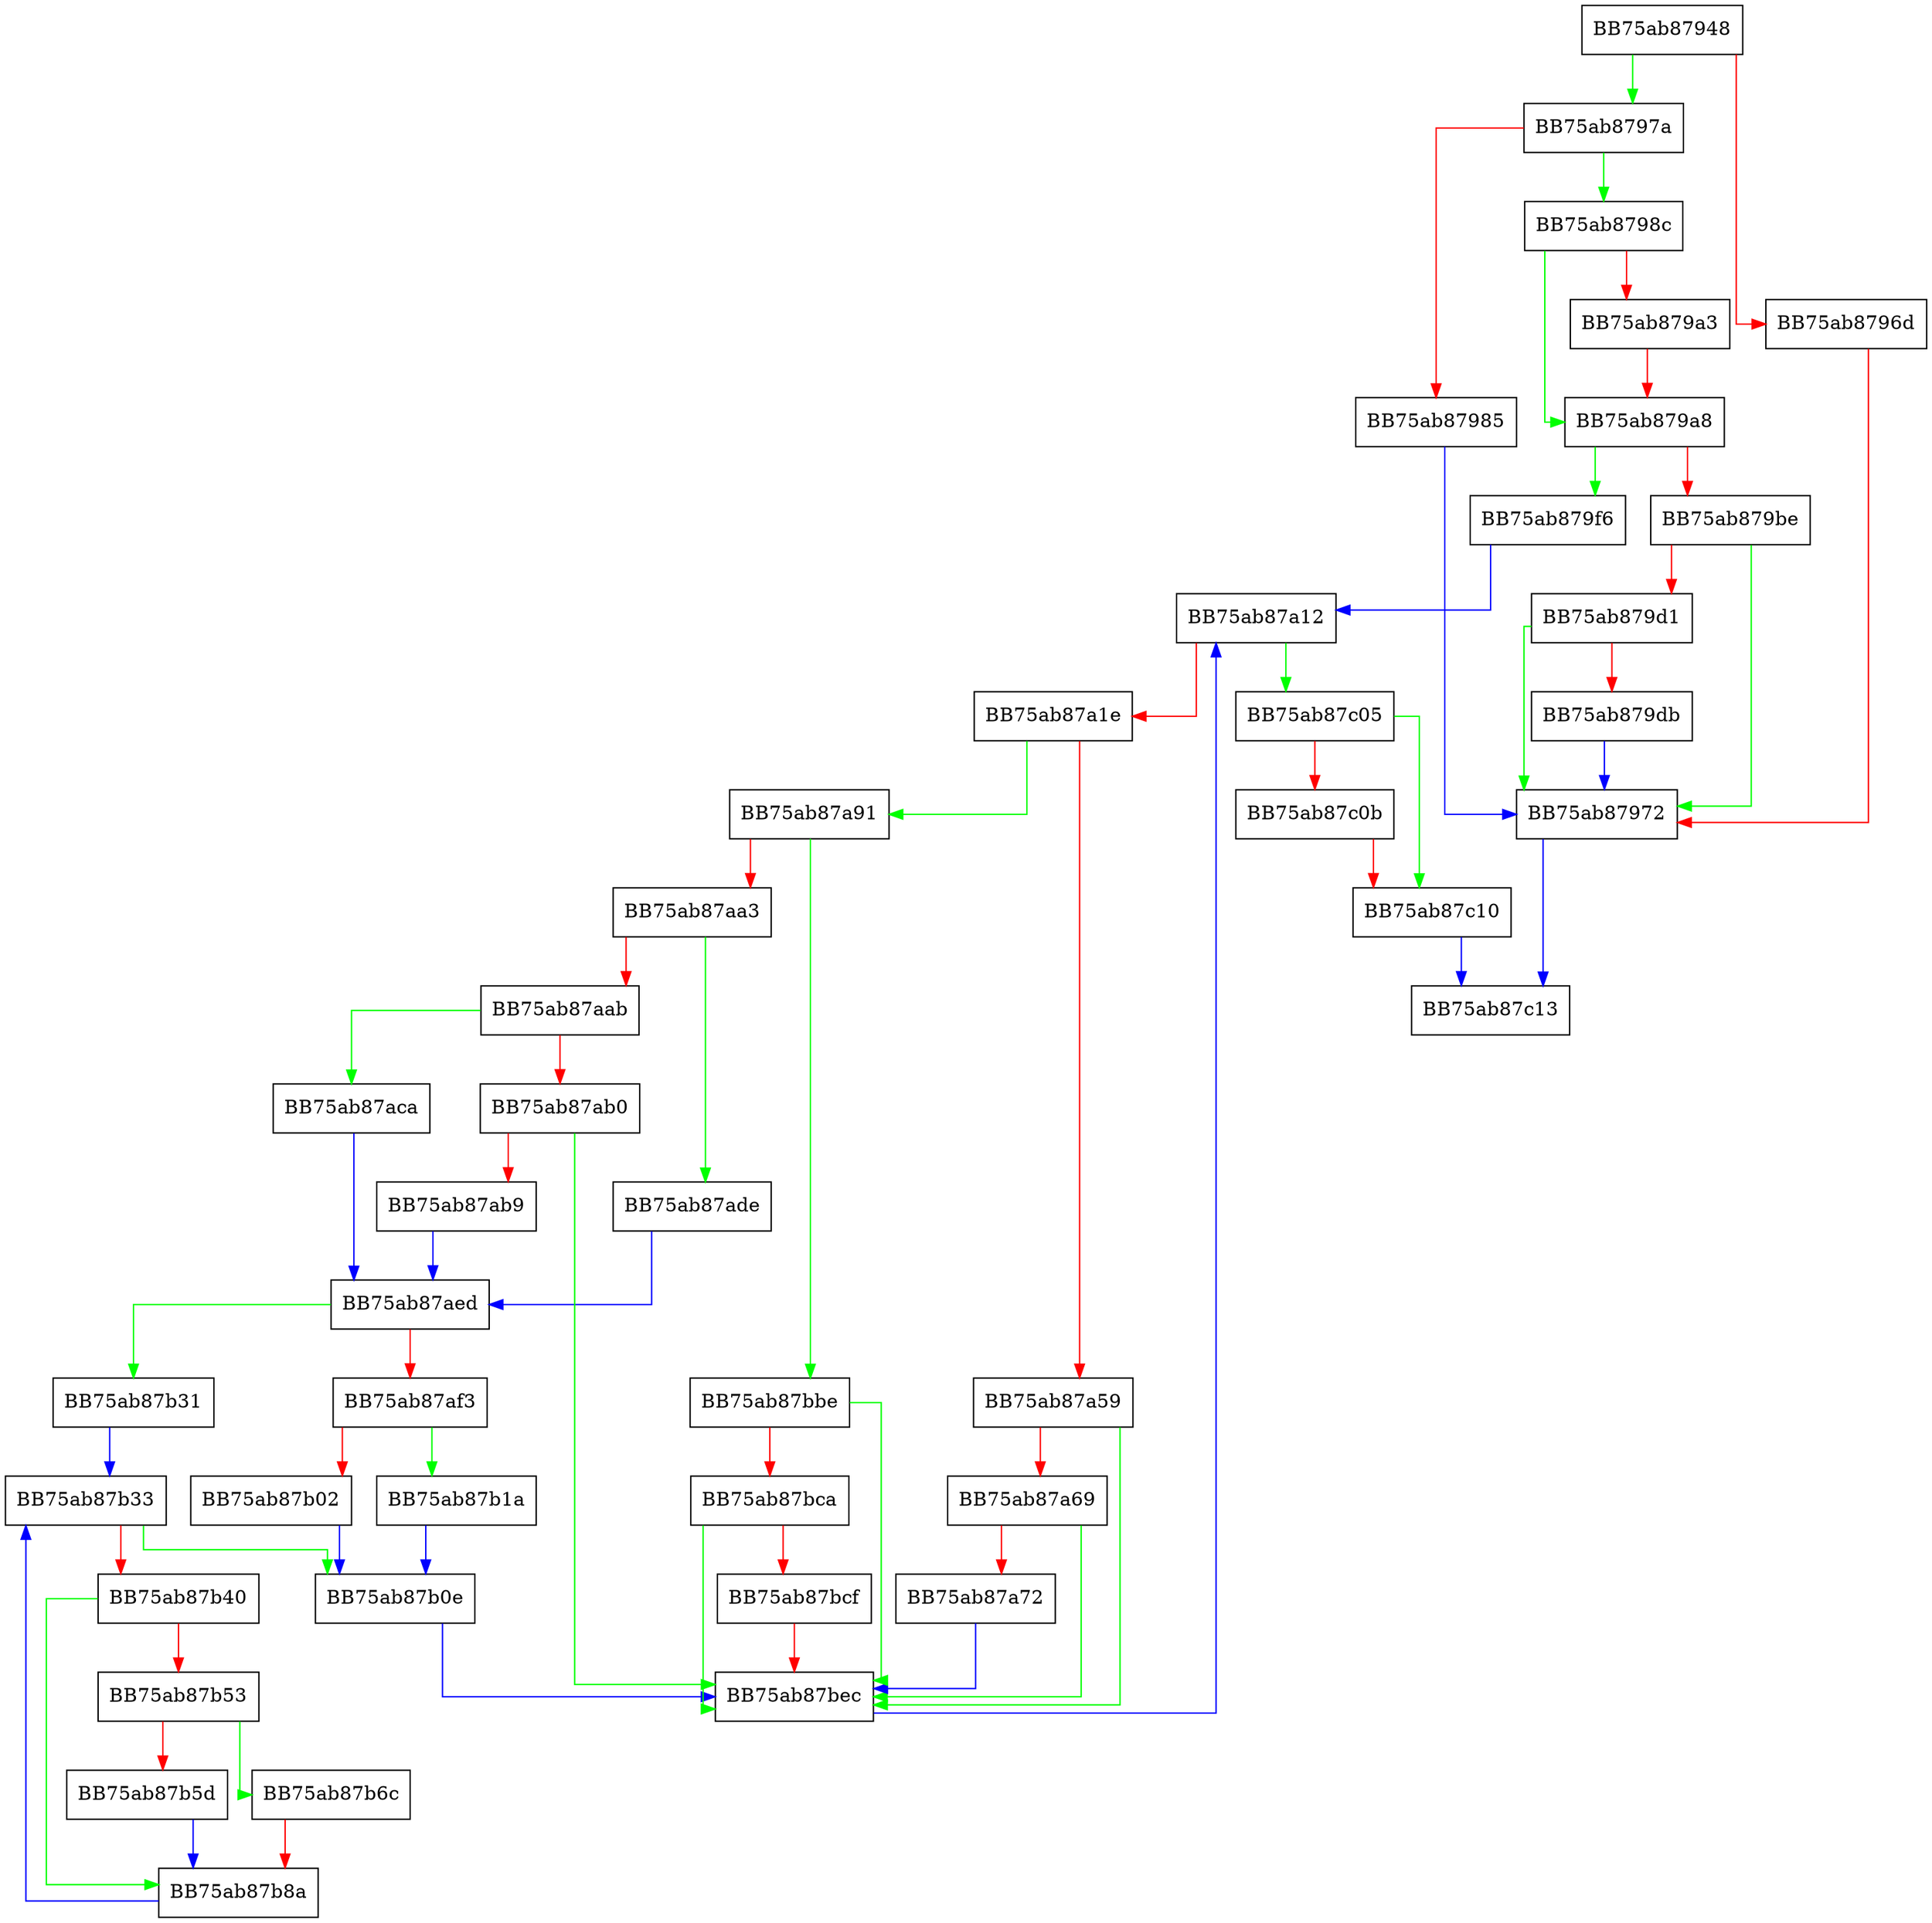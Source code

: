 digraph GetAppmapInfo {
  node [shape="box"];
  graph [splines=ortho];
  BB75ab87948 -> BB75ab8797a [color="green"];
  BB75ab87948 -> BB75ab8796d [color="red"];
  BB75ab8796d -> BB75ab87972 [color="red"];
  BB75ab87972 -> BB75ab87c13 [color="blue"];
  BB75ab8797a -> BB75ab8798c [color="green"];
  BB75ab8797a -> BB75ab87985 [color="red"];
  BB75ab87985 -> BB75ab87972 [color="blue"];
  BB75ab8798c -> BB75ab879a8 [color="green"];
  BB75ab8798c -> BB75ab879a3 [color="red"];
  BB75ab879a3 -> BB75ab879a8 [color="red"];
  BB75ab879a8 -> BB75ab879f6 [color="green"];
  BB75ab879a8 -> BB75ab879be [color="red"];
  BB75ab879be -> BB75ab87972 [color="green"];
  BB75ab879be -> BB75ab879d1 [color="red"];
  BB75ab879d1 -> BB75ab87972 [color="green"];
  BB75ab879d1 -> BB75ab879db [color="red"];
  BB75ab879db -> BB75ab87972 [color="blue"];
  BB75ab879f6 -> BB75ab87a12 [color="blue"];
  BB75ab87a12 -> BB75ab87c05 [color="green"];
  BB75ab87a12 -> BB75ab87a1e [color="red"];
  BB75ab87a1e -> BB75ab87a91 [color="green"];
  BB75ab87a1e -> BB75ab87a59 [color="red"];
  BB75ab87a59 -> BB75ab87bec [color="green"];
  BB75ab87a59 -> BB75ab87a69 [color="red"];
  BB75ab87a69 -> BB75ab87bec [color="green"];
  BB75ab87a69 -> BB75ab87a72 [color="red"];
  BB75ab87a72 -> BB75ab87bec [color="blue"];
  BB75ab87a91 -> BB75ab87bbe [color="green"];
  BB75ab87a91 -> BB75ab87aa3 [color="red"];
  BB75ab87aa3 -> BB75ab87ade [color="green"];
  BB75ab87aa3 -> BB75ab87aab [color="red"];
  BB75ab87aab -> BB75ab87aca [color="green"];
  BB75ab87aab -> BB75ab87ab0 [color="red"];
  BB75ab87ab0 -> BB75ab87bec [color="green"];
  BB75ab87ab0 -> BB75ab87ab9 [color="red"];
  BB75ab87ab9 -> BB75ab87aed [color="blue"];
  BB75ab87aca -> BB75ab87aed [color="blue"];
  BB75ab87ade -> BB75ab87aed [color="blue"];
  BB75ab87aed -> BB75ab87b31 [color="green"];
  BB75ab87aed -> BB75ab87af3 [color="red"];
  BB75ab87af3 -> BB75ab87b1a [color="green"];
  BB75ab87af3 -> BB75ab87b02 [color="red"];
  BB75ab87b02 -> BB75ab87b0e [color="blue"];
  BB75ab87b0e -> BB75ab87bec [color="blue"];
  BB75ab87b1a -> BB75ab87b0e [color="blue"];
  BB75ab87b31 -> BB75ab87b33 [color="blue"];
  BB75ab87b33 -> BB75ab87b0e [color="green"];
  BB75ab87b33 -> BB75ab87b40 [color="red"];
  BB75ab87b40 -> BB75ab87b8a [color="green"];
  BB75ab87b40 -> BB75ab87b53 [color="red"];
  BB75ab87b53 -> BB75ab87b6c [color="green"];
  BB75ab87b53 -> BB75ab87b5d [color="red"];
  BB75ab87b5d -> BB75ab87b8a [color="blue"];
  BB75ab87b6c -> BB75ab87b8a [color="red"];
  BB75ab87b8a -> BB75ab87b33 [color="blue"];
  BB75ab87bbe -> BB75ab87bec [color="green"];
  BB75ab87bbe -> BB75ab87bca [color="red"];
  BB75ab87bca -> BB75ab87bec [color="green"];
  BB75ab87bca -> BB75ab87bcf [color="red"];
  BB75ab87bcf -> BB75ab87bec [color="red"];
  BB75ab87bec -> BB75ab87a12 [color="blue"];
  BB75ab87c05 -> BB75ab87c10 [color="green"];
  BB75ab87c05 -> BB75ab87c0b [color="red"];
  BB75ab87c0b -> BB75ab87c10 [color="red"];
  BB75ab87c10 -> BB75ab87c13 [color="blue"];
}